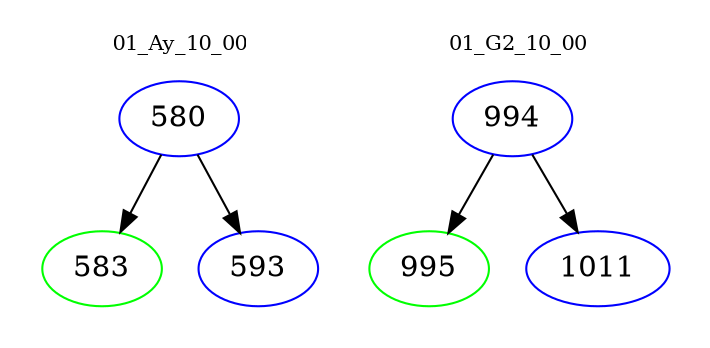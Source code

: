 digraph{
subgraph cluster_0 {
color = white
label = "01_Ay_10_00";
fontsize=10;
T0_580 [label="580", color="blue"]
T0_580 -> T0_583 [color="black"]
T0_583 [label="583", color="green"]
T0_580 -> T0_593 [color="black"]
T0_593 [label="593", color="blue"]
}
subgraph cluster_1 {
color = white
label = "01_G2_10_00";
fontsize=10;
T1_994 [label="994", color="blue"]
T1_994 -> T1_995 [color="black"]
T1_995 [label="995", color="green"]
T1_994 -> T1_1011 [color="black"]
T1_1011 [label="1011", color="blue"]
}
}
